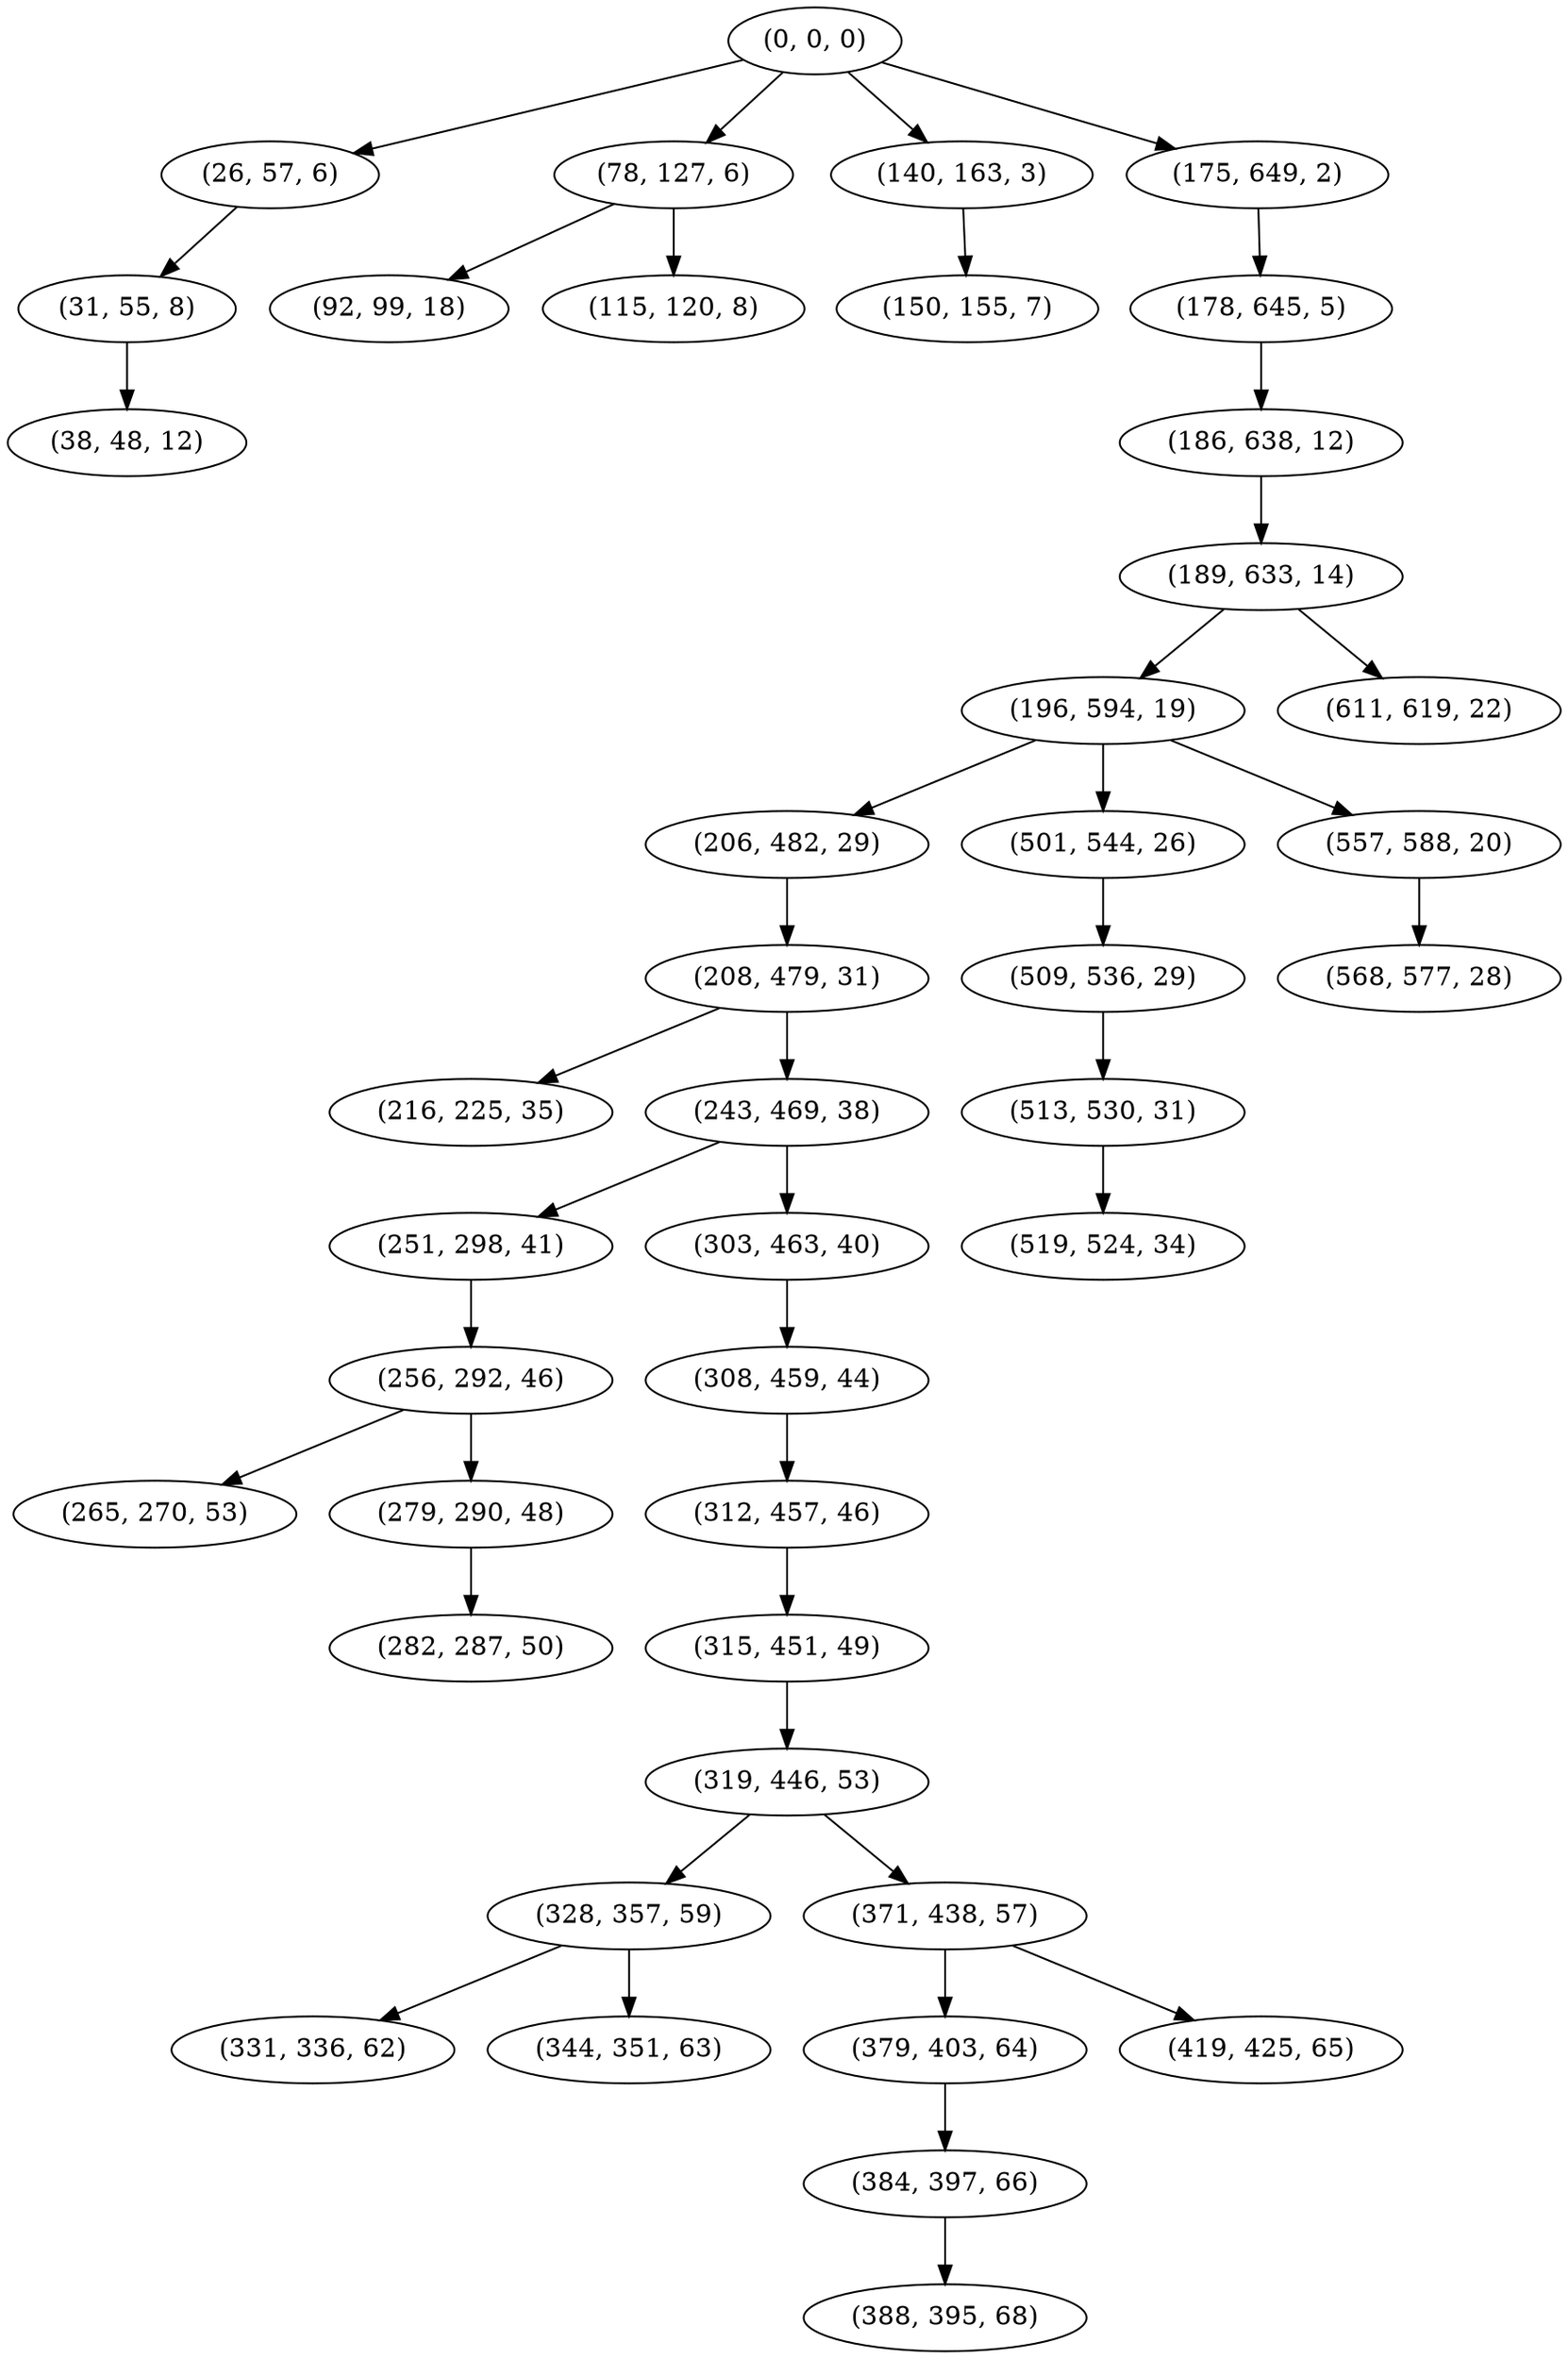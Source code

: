 digraph tree {
    "(0, 0, 0)";
    "(26, 57, 6)";
    "(31, 55, 8)";
    "(38, 48, 12)";
    "(78, 127, 6)";
    "(92, 99, 18)";
    "(115, 120, 8)";
    "(140, 163, 3)";
    "(150, 155, 7)";
    "(175, 649, 2)";
    "(178, 645, 5)";
    "(186, 638, 12)";
    "(189, 633, 14)";
    "(196, 594, 19)";
    "(206, 482, 29)";
    "(208, 479, 31)";
    "(216, 225, 35)";
    "(243, 469, 38)";
    "(251, 298, 41)";
    "(256, 292, 46)";
    "(265, 270, 53)";
    "(279, 290, 48)";
    "(282, 287, 50)";
    "(303, 463, 40)";
    "(308, 459, 44)";
    "(312, 457, 46)";
    "(315, 451, 49)";
    "(319, 446, 53)";
    "(328, 357, 59)";
    "(331, 336, 62)";
    "(344, 351, 63)";
    "(371, 438, 57)";
    "(379, 403, 64)";
    "(384, 397, 66)";
    "(388, 395, 68)";
    "(419, 425, 65)";
    "(501, 544, 26)";
    "(509, 536, 29)";
    "(513, 530, 31)";
    "(519, 524, 34)";
    "(557, 588, 20)";
    "(568, 577, 28)";
    "(611, 619, 22)";
    "(0, 0, 0)" -> "(26, 57, 6)";
    "(0, 0, 0)" -> "(78, 127, 6)";
    "(0, 0, 0)" -> "(140, 163, 3)";
    "(0, 0, 0)" -> "(175, 649, 2)";
    "(26, 57, 6)" -> "(31, 55, 8)";
    "(31, 55, 8)" -> "(38, 48, 12)";
    "(78, 127, 6)" -> "(92, 99, 18)";
    "(78, 127, 6)" -> "(115, 120, 8)";
    "(140, 163, 3)" -> "(150, 155, 7)";
    "(175, 649, 2)" -> "(178, 645, 5)";
    "(178, 645, 5)" -> "(186, 638, 12)";
    "(186, 638, 12)" -> "(189, 633, 14)";
    "(189, 633, 14)" -> "(196, 594, 19)";
    "(189, 633, 14)" -> "(611, 619, 22)";
    "(196, 594, 19)" -> "(206, 482, 29)";
    "(196, 594, 19)" -> "(501, 544, 26)";
    "(196, 594, 19)" -> "(557, 588, 20)";
    "(206, 482, 29)" -> "(208, 479, 31)";
    "(208, 479, 31)" -> "(216, 225, 35)";
    "(208, 479, 31)" -> "(243, 469, 38)";
    "(243, 469, 38)" -> "(251, 298, 41)";
    "(243, 469, 38)" -> "(303, 463, 40)";
    "(251, 298, 41)" -> "(256, 292, 46)";
    "(256, 292, 46)" -> "(265, 270, 53)";
    "(256, 292, 46)" -> "(279, 290, 48)";
    "(279, 290, 48)" -> "(282, 287, 50)";
    "(303, 463, 40)" -> "(308, 459, 44)";
    "(308, 459, 44)" -> "(312, 457, 46)";
    "(312, 457, 46)" -> "(315, 451, 49)";
    "(315, 451, 49)" -> "(319, 446, 53)";
    "(319, 446, 53)" -> "(328, 357, 59)";
    "(319, 446, 53)" -> "(371, 438, 57)";
    "(328, 357, 59)" -> "(331, 336, 62)";
    "(328, 357, 59)" -> "(344, 351, 63)";
    "(371, 438, 57)" -> "(379, 403, 64)";
    "(371, 438, 57)" -> "(419, 425, 65)";
    "(379, 403, 64)" -> "(384, 397, 66)";
    "(384, 397, 66)" -> "(388, 395, 68)";
    "(501, 544, 26)" -> "(509, 536, 29)";
    "(509, 536, 29)" -> "(513, 530, 31)";
    "(513, 530, 31)" -> "(519, 524, 34)";
    "(557, 588, 20)" -> "(568, 577, 28)";
}
